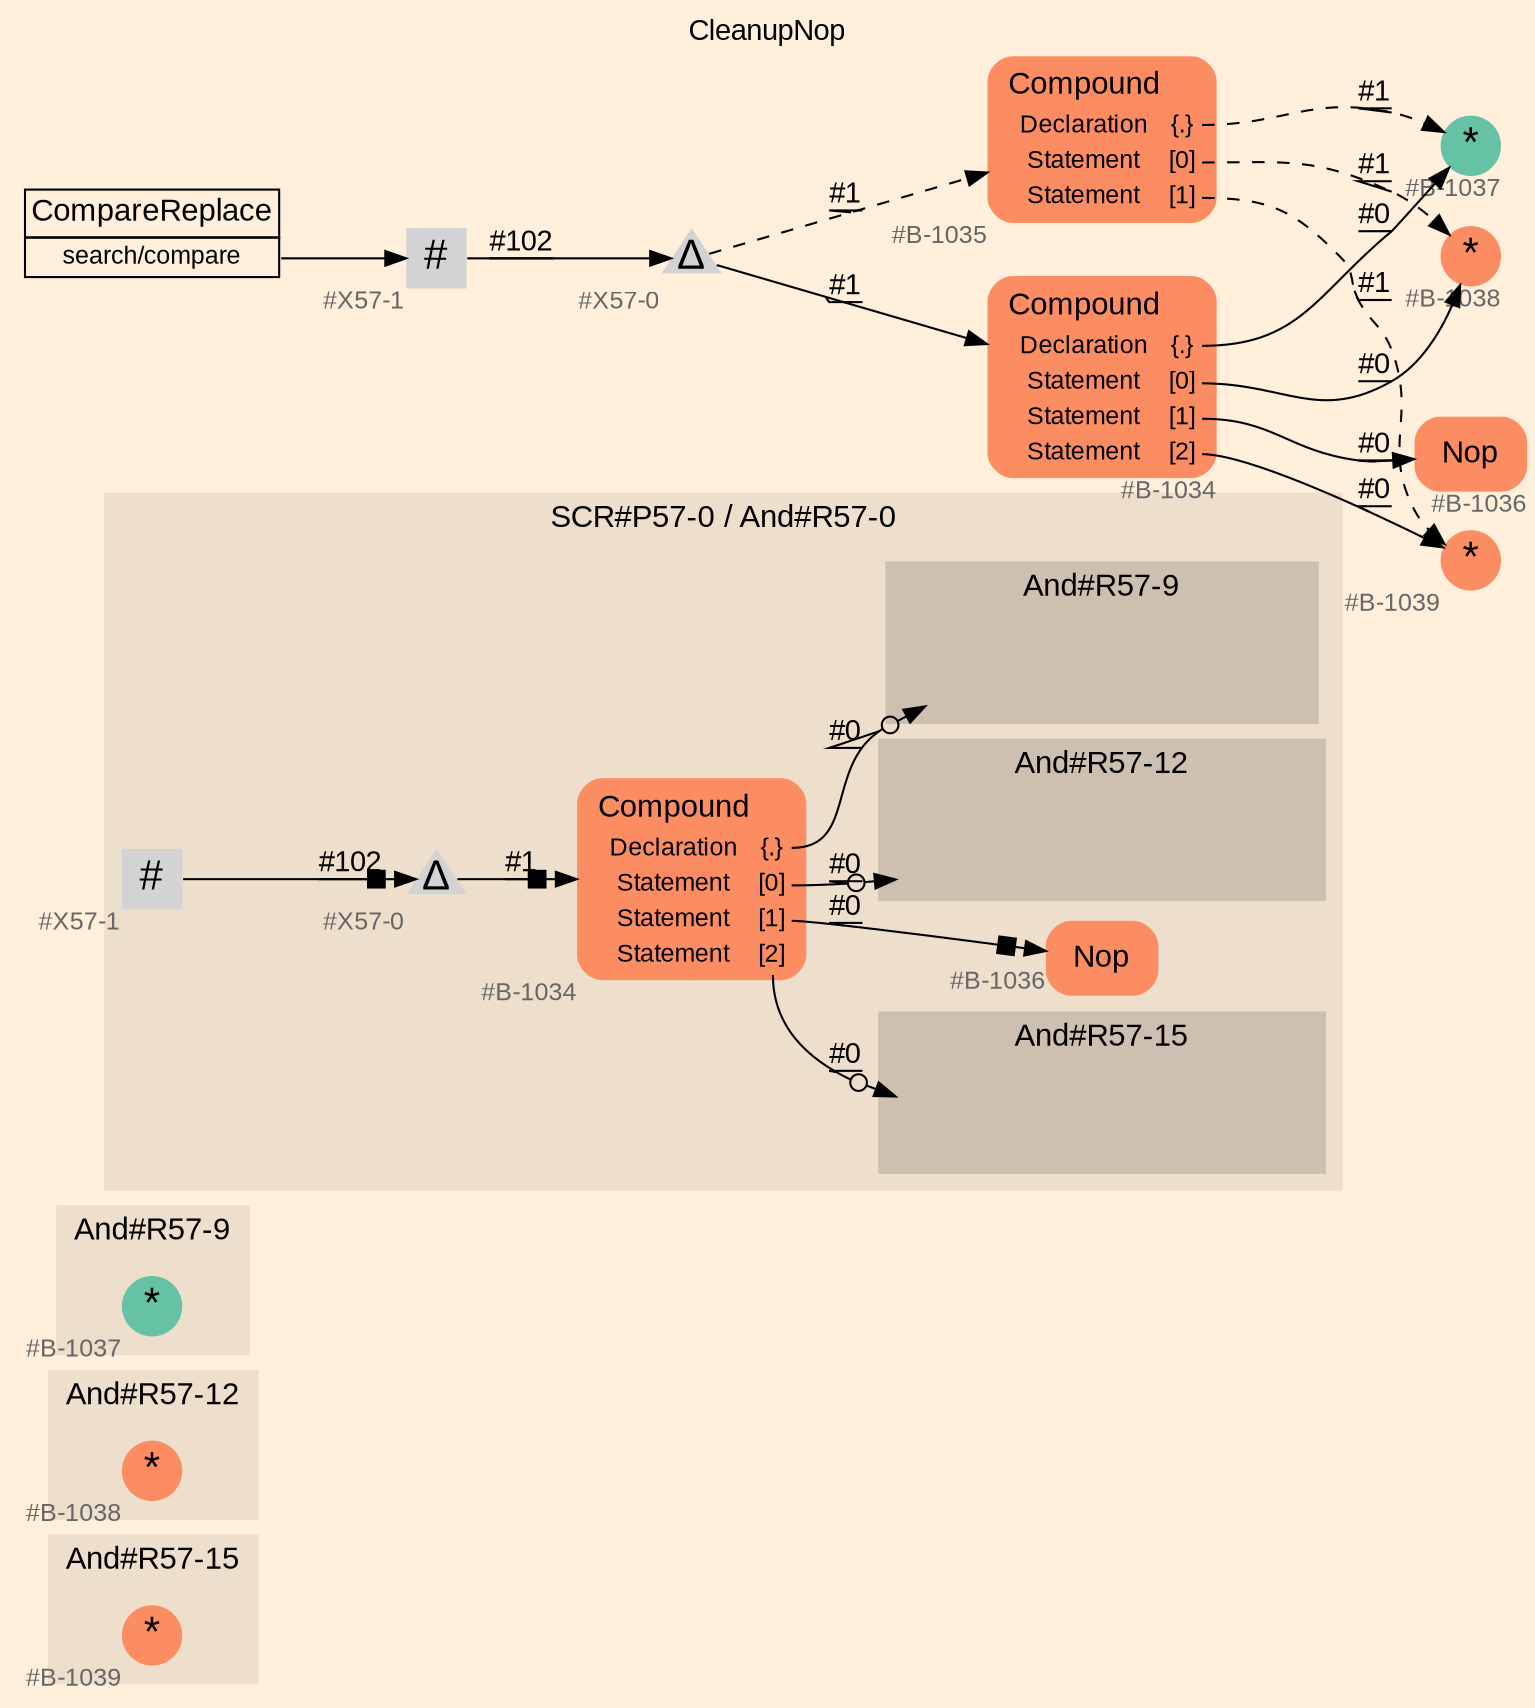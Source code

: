 digraph "CleanupNop" {
label = "CleanupNop"
labelloc = t
graph [
    rankdir = "LR"
    ranksep = 0.3
    bgcolor = antiquewhite1
    color = black
    fontcolor = black
    fontname = "Arial"
];
node [
    fontname = "Arial"
];
edge [
    fontname = "Arial"
];

// -------------------- figure And#R57-15 --------------------
// -------- region And#R57-15 ----------
subgraph "clusterAnd#R57-15" {
    label = "And#R57-15"
    style = "filled"
    color = antiquewhite2
    fontsize = "15"
    // -------- block And#R57-15/#B-1039 ----------
    "And#R57-15/#B-1039" [
        fillcolor = "/set28/2"
        xlabel = "#B-1039"
        fontsize = "12"
        fontcolor = grey40
        shape = "circle"
        label = <<FONT COLOR="black" POINT-SIZE="20">*</FONT>>
        style = "filled"
        penwidth = 0.0
        fixedsize = true
        width = 0.4
        height = 0.4
    ];
    
}


// -------------------- figure And#R57-12 --------------------
// -------- region And#R57-12 ----------
subgraph "clusterAnd#R57-12" {
    label = "And#R57-12"
    style = "filled"
    color = antiquewhite2
    fontsize = "15"
    // -------- block And#R57-12/#B-1038 ----------
    "And#R57-12/#B-1038" [
        fillcolor = "/set28/2"
        xlabel = "#B-1038"
        fontsize = "12"
        fontcolor = grey40
        shape = "circle"
        label = <<FONT COLOR="black" POINT-SIZE="20">*</FONT>>
        style = "filled"
        penwidth = 0.0
        fixedsize = true
        width = 0.4
        height = 0.4
    ];
    
}


// -------------------- figure And#R57-9 --------------------
// -------- region And#R57-9 ----------
subgraph "clusterAnd#R57-9" {
    label = "And#R57-9"
    style = "filled"
    color = antiquewhite2
    fontsize = "15"
    // -------- block And#R57-9/#B-1037 ----------
    "And#R57-9/#B-1037" [
        fillcolor = "/set28/1"
        xlabel = "#B-1037"
        fontsize = "12"
        fontcolor = grey40
        shape = "circle"
        label = <<FONT COLOR="black" POINT-SIZE="20">*</FONT>>
        style = "filled"
        penwidth = 0.0
        fixedsize = true
        width = 0.4
        height = 0.4
    ];
    
}


// -------------------- figure And#R57-0 --------------------
// -------- region And#R57-0 ----------
subgraph "clusterAnd#R57-0" {
    label = "SCR#P57-0 / And#R57-0"
    style = "filled"
    color = antiquewhite2
    fontsize = "15"
    // -------- block And#R57-0/#B-1034 ----------
    "And#R57-0/#B-1034" [
        fillcolor = "/set28/2"
        xlabel = "#B-1034"
        fontsize = "12"
        fontcolor = grey40
        shape = "plaintext"
        label = <<TABLE BORDER="0" CELLBORDER="0" CELLSPACING="0">
         <TR><TD><FONT COLOR="black" POINT-SIZE="15">Compound</FONT></TD></TR>
         <TR><TD><FONT COLOR="black" POINT-SIZE="12">Declaration</FONT></TD><TD PORT="port0"><FONT COLOR="black" POINT-SIZE="12">{.}</FONT></TD></TR>
         <TR><TD><FONT COLOR="black" POINT-SIZE="12">Statement</FONT></TD><TD PORT="port1"><FONT COLOR="black" POINT-SIZE="12">[0]</FONT></TD></TR>
         <TR><TD><FONT COLOR="black" POINT-SIZE="12">Statement</FONT></TD><TD PORT="port2"><FONT COLOR="black" POINT-SIZE="12">[1]</FONT></TD></TR>
         <TR><TD><FONT COLOR="black" POINT-SIZE="12">Statement</FONT></TD><TD PORT="port3"><FONT COLOR="black" POINT-SIZE="12">[2]</FONT></TD></TR>
        </TABLE>>
        style = "rounded,filled"
    ];
    
    // -------- block And#R57-0/#B-1036 ----------
    "And#R57-0/#B-1036" [
        fillcolor = "/set28/2"
        xlabel = "#B-1036"
        fontsize = "12"
        fontcolor = grey40
        shape = "plaintext"
        label = <<TABLE BORDER="0" CELLBORDER="0" CELLSPACING="0">
         <TR><TD><FONT COLOR="black" POINT-SIZE="15">Nop</FONT></TD></TR>
        </TABLE>>
        style = "rounded,filled"
    ];
    
    // -------- block And#R57-0/#X57-0 ----------
    "And#R57-0/#X57-0" [
        xlabel = "#X57-0"
        fontsize = "12"
        fontcolor = grey40
        shape = "triangle"
        label = <<FONT COLOR="black" POINT-SIZE="20">Δ</FONT>>
        style = "filled"
        penwidth = 0.0
        fixedsize = true
        width = 0.4
        height = 0.4
    ];
    
    // -------- block And#R57-0/#X57-1 ----------
    "And#R57-0/#X57-1" [
        xlabel = "#X57-1"
        fontsize = "12"
        fontcolor = grey40
        shape = "square"
        label = <<FONT COLOR="black" POINT-SIZE="20">#</FONT>>
        style = "filled"
        penwidth = 0.0
        fixedsize = true
        width = 0.4
        height = 0.4
    ];
    
    // -------- region And#R57-0/And#R57-9 ----------
    subgraph "clusterAnd#R57-0/And#R57-9" {
        label = "And#R57-9"
        style = "filled"
        color = antiquewhite3
        fontsize = "15"
        // -------- block And#R57-0/And#R57-9/#B-1037 ----------
        "And#R57-0/And#R57-9/#B-1037" [
            fillcolor = "/set28/1"
            xlabel = "#B-1037"
            fontsize = "12"
            fontcolor = grey40
            shape = "none"
            style = "invisible"
        ];
        
    }
    
    // -------- region And#R57-0/And#R57-12 ----------
    subgraph "clusterAnd#R57-0/And#R57-12" {
        label = "And#R57-12"
        style = "filled"
        color = antiquewhite3
        fontsize = "15"
        // -------- block And#R57-0/And#R57-12/#B-1038 ----------
        "And#R57-0/And#R57-12/#B-1038" [
            fillcolor = "/set28/2"
            xlabel = "#B-1038"
            fontsize = "12"
            fontcolor = grey40
            shape = "none"
            style = "invisible"
        ];
        
    }
    
    // -------- region And#R57-0/And#R57-15 ----------
    subgraph "clusterAnd#R57-0/And#R57-15" {
        label = "And#R57-15"
        style = "filled"
        color = antiquewhite3
        fontsize = "15"
        // -------- block And#R57-0/And#R57-15/#B-1039 ----------
        "And#R57-0/And#R57-15/#B-1039" [
            fillcolor = "/set28/2"
            xlabel = "#B-1039"
            fontsize = "12"
            fontcolor = grey40
            shape = "none"
            style = "invisible"
        ];
        
    }
    
}

"And#R57-0/#B-1034":port0 -> "And#R57-0/And#R57-9/#B-1037" [
    arrowhead="normalnoneodot"
    label = "#0"
    decorate = true
    color = black
    fontcolor = black
];

"And#R57-0/#B-1034":port1 -> "And#R57-0/And#R57-12/#B-1038" [
    arrowhead="normalnoneodot"
    label = "#0"
    decorate = true
    color = black
    fontcolor = black
];

"And#R57-0/#B-1034":port2 -> "And#R57-0/#B-1036" [
    arrowhead="normalnonebox"
    label = "#0"
    decorate = true
    color = black
    fontcolor = black
];

"And#R57-0/#B-1034":port3 -> "And#R57-0/And#R57-15/#B-1039" [
    arrowhead="normalnoneodot"
    label = "#0"
    decorate = true
    color = black
    fontcolor = black
];

"And#R57-0/#X57-0" -> "And#R57-0/#B-1034" [
    arrowhead="normalnonebox"
    label = "#1"
    decorate = true
    color = black
    fontcolor = black
];

"And#R57-0/#X57-1" -> "And#R57-0/#X57-0" [
    arrowhead="normalnonebox"
    label = "#102"
    decorate = true
    color = black
    fontcolor = black
];


// -------------------- transformation figure --------------------
// -------- block CR#X57-2 ----------
"CR#X57-2" [
    fillcolor = antiquewhite1
    fontsize = "12"
    fontcolor = grey40
    shape = "plaintext"
    label = <<TABLE BORDER="0" CELLBORDER="1" CELLSPACING="0">
     <TR><TD><FONT COLOR="black" POINT-SIZE="15">CompareReplace</FONT></TD></TR>
     <TR><TD PORT="port0"><FONT COLOR="black" POINT-SIZE="12">search/compare</FONT></TD></TR>
    </TABLE>>
    style = "filled"
    color = black
];

// -------- block #X57-1 ----------
"#X57-1" [
    xlabel = "#X57-1"
    fontsize = "12"
    fontcolor = grey40
    shape = "square"
    label = <<FONT COLOR="black" POINT-SIZE="20">#</FONT>>
    style = "filled"
    penwidth = 0.0
    fixedsize = true
    width = 0.4
    height = 0.4
];

// -------- block #X57-0 ----------
"#X57-0" [
    xlabel = "#X57-0"
    fontsize = "12"
    fontcolor = grey40
    shape = "triangle"
    label = <<FONT COLOR="black" POINT-SIZE="20">Δ</FONT>>
    style = "filled"
    penwidth = 0.0
    fixedsize = true
    width = 0.4
    height = 0.4
];

// -------- block #B-1034 ----------
"#B-1034" [
    fillcolor = "/set28/2"
    xlabel = "#B-1034"
    fontsize = "12"
    fontcolor = grey40
    shape = "plaintext"
    label = <<TABLE BORDER="0" CELLBORDER="0" CELLSPACING="0">
     <TR><TD><FONT COLOR="black" POINT-SIZE="15">Compound</FONT></TD></TR>
     <TR><TD><FONT COLOR="black" POINT-SIZE="12">Declaration</FONT></TD><TD PORT="port0"><FONT COLOR="black" POINT-SIZE="12">{.}</FONT></TD></TR>
     <TR><TD><FONT COLOR="black" POINT-SIZE="12">Statement</FONT></TD><TD PORT="port1"><FONT COLOR="black" POINT-SIZE="12">[0]</FONT></TD></TR>
     <TR><TD><FONT COLOR="black" POINT-SIZE="12">Statement</FONT></TD><TD PORT="port2"><FONT COLOR="black" POINT-SIZE="12">[1]</FONT></TD></TR>
     <TR><TD><FONT COLOR="black" POINT-SIZE="12">Statement</FONT></TD><TD PORT="port3"><FONT COLOR="black" POINT-SIZE="12">[2]</FONT></TD></TR>
    </TABLE>>
    style = "rounded,filled"
];

// -------- block #B-1037 ----------
"#B-1037" [
    fillcolor = "/set28/1"
    xlabel = "#B-1037"
    fontsize = "12"
    fontcolor = grey40
    shape = "circle"
    label = <<FONT COLOR="black" POINT-SIZE="20">*</FONT>>
    style = "filled"
    penwidth = 0.0
    fixedsize = true
    width = 0.4
    height = 0.4
];

// -------- block #B-1038 ----------
"#B-1038" [
    fillcolor = "/set28/2"
    xlabel = "#B-1038"
    fontsize = "12"
    fontcolor = grey40
    shape = "circle"
    label = <<FONT COLOR="black" POINT-SIZE="20">*</FONT>>
    style = "filled"
    penwidth = 0.0
    fixedsize = true
    width = 0.4
    height = 0.4
];

// -------- block #B-1036 ----------
"#B-1036" [
    fillcolor = "/set28/2"
    xlabel = "#B-1036"
    fontsize = "12"
    fontcolor = grey40
    shape = "plaintext"
    label = <<TABLE BORDER="0" CELLBORDER="0" CELLSPACING="0">
     <TR><TD><FONT COLOR="black" POINT-SIZE="15">Nop</FONT></TD></TR>
    </TABLE>>
    style = "rounded,filled"
];

// -------- block #B-1039 ----------
"#B-1039" [
    fillcolor = "/set28/2"
    xlabel = "#B-1039"
    fontsize = "12"
    fontcolor = grey40
    shape = "circle"
    label = <<FONT COLOR="black" POINT-SIZE="20">*</FONT>>
    style = "filled"
    penwidth = 0.0
    fixedsize = true
    width = 0.4
    height = 0.4
];

// -------- block #B-1035 ----------
"#B-1035" [
    fillcolor = "/set28/2"
    xlabel = "#B-1035"
    fontsize = "12"
    fontcolor = grey40
    shape = "plaintext"
    label = <<TABLE BORDER="0" CELLBORDER="0" CELLSPACING="0">
     <TR><TD><FONT COLOR="black" POINT-SIZE="15">Compound</FONT></TD></TR>
     <TR><TD><FONT COLOR="black" POINT-SIZE="12">Declaration</FONT></TD><TD PORT="port0"><FONT COLOR="black" POINT-SIZE="12">{.}</FONT></TD></TR>
     <TR><TD><FONT COLOR="black" POINT-SIZE="12">Statement</FONT></TD><TD PORT="port1"><FONT COLOR="black" POINT-SIZE="12">[0]</FONT></TD></TR>
     <TR><TD><FONT COLOR="black" POINT-SIZE="12">Statement</FONT></TD><TD PORT="port2"><FONT COLOR="black" POINT-SIZE="12">[1]</FONT></TD></TR>
    </TABLE>>
    style = "rounded,filled"
];

"CR#X57-2":port0 -> "#X57-1" [
    label = ""
    decorate = true
    color = black
    fontcolor = black
];

"#X57-1" -> "#X57-0" [
    label = "#102"
    decorate = true
    color = black
    fontcolor = black
];

"#X57-0" -> "#B-1034" [
    label = "#1"
    decorate = true
    color = black
    fontcolor = black
];

"#X57-0" -> "#B-1035" [
    style="dashed"
    label = "#1"
    decorate = true
    color = black
    fontcolor = black
];

"#B-1034":port0 -> "#B-1037" [
    label = "#0"
    decorate = true
    color = black
    fontcolor = black
];

"#B-1034":port1 -> "#B-1038" [
    label = "#0"
    decorate = true
    color = black
    fontcolor = black
];

"#B-1034":port2 -> "#B-1036" [
    label = "#0"
    decorate = true
    color = black
    fontcolor = black
];

"#B-1034":port3 -> "#B-1039" [
    label = "#0"
    decorate = true
    color = black
    fontcolor = black
];

"#B-1035":port0 -> "#B-1037" [
    style="dashed"
    label = "#1"
    decorate = true
    color = black
    fontcolor = black
];

"#B-1035":port1 -> "#B-1038" [
    style="dashed"
    label = "#1"
    decorate = true
    color = black
    fontcolor = black
];

"#B-1035":port2 -> "#B-1039" [
    style="dashed"
    label = "#1"
    decorate = true
    color = black
    fontcolor = black
];


}
